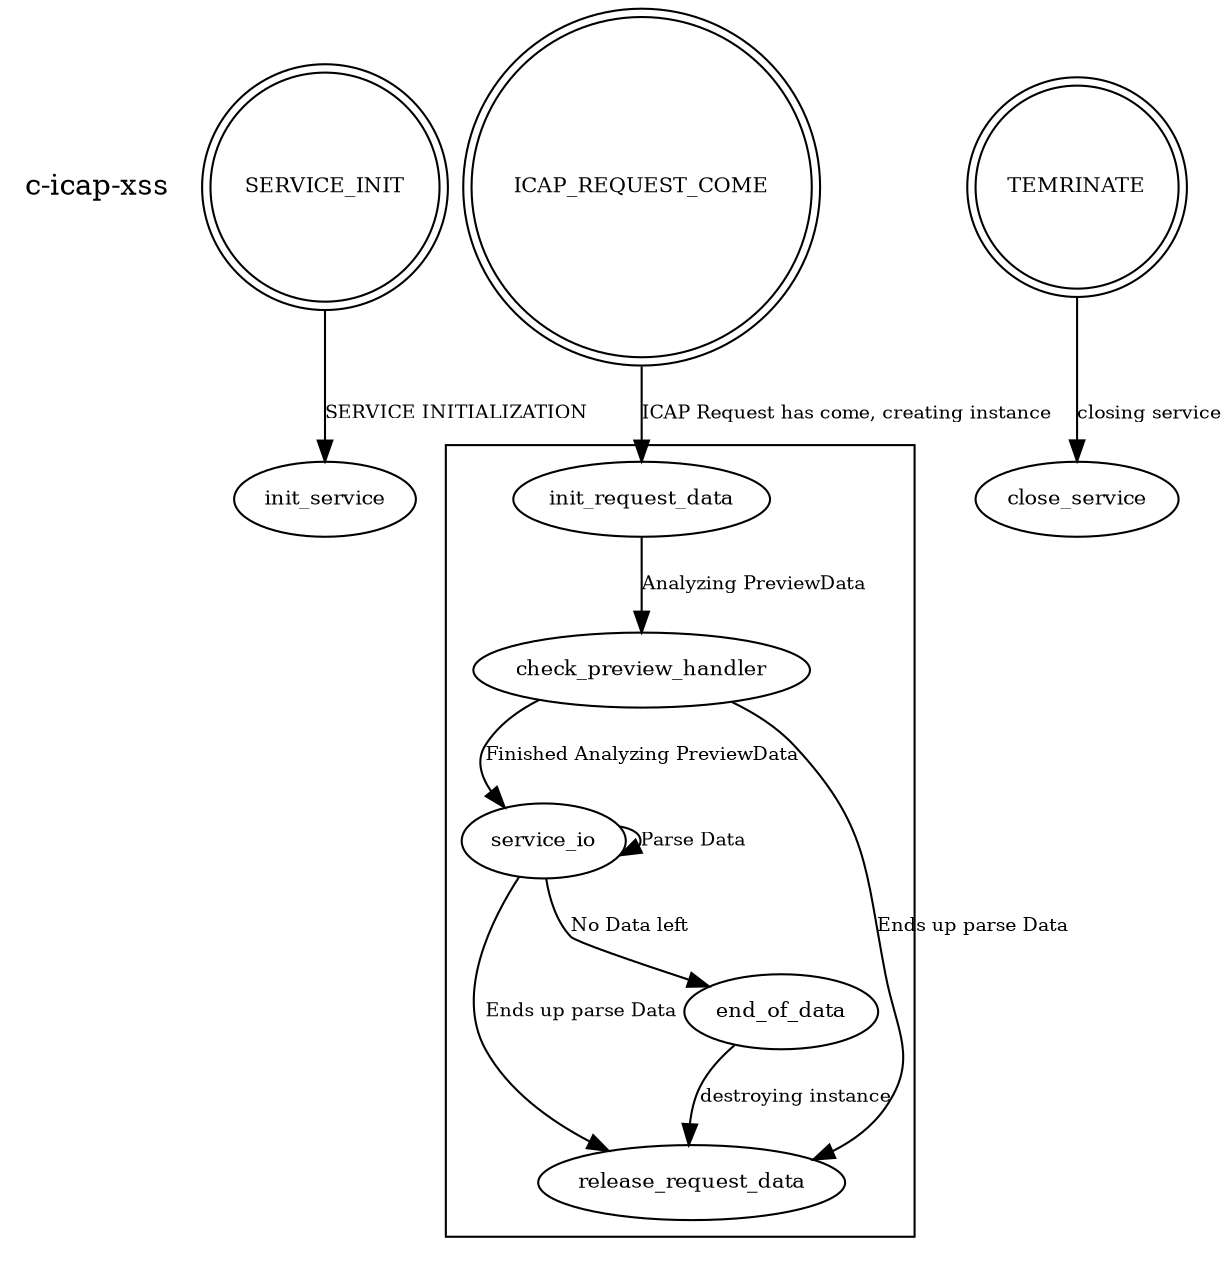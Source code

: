 /*
Graphviz - DOT language writing!
dot -Tjpg flow.dot -o flow.jpg
*/

digraph Diagram {
    PROFILE [label = "c-icap-xss", shape=none];
    nodesep=0.1;
    //デフォルトノード
    node [fontsize=10];
    //デフォルトエッジ
    edge [fontsize=9];

    SERVICE_INIT [shape=doublecircle, label="SERVICE_INIT"];
    SERVICE_INIT -> init_service [label="SERVICE INITIALIZATION"];

    ICAP_REQUEST_COME [shape=doublecircle];
    ICAP_REQUEST_COME -> init_request_data [label="ICAP Request has come, creating instance"];
    subgraph clusterRunFlow {
        init_request_data -> check_preview_handler [label="Analyzing PreviewData"];
        check_preview_handler -> service_io [label="Finished Analyzing PreviewData"];
        check_preview_handler -> release_request_data [label="Ends up parse Data"];
        service_io -> service_io [label="Parse Data"];
        service_io -> release_request_data [label="Ends up parse Data"];
        service_io -> end_of_data [label="No Data left"];
        end_of_data -> release_request_data [label="destroying instance"];
        release_request_data;
    }

    SIGTERM [shape=doublecircle, label="TEMRINATE"];

    subgraph HaltFlow {
        SIGTERM -> close_service [label="closing service"];
    }
    { rank=same; SERVICE_INIT ICAP_REQUEST_COME SIGTERM }
}
